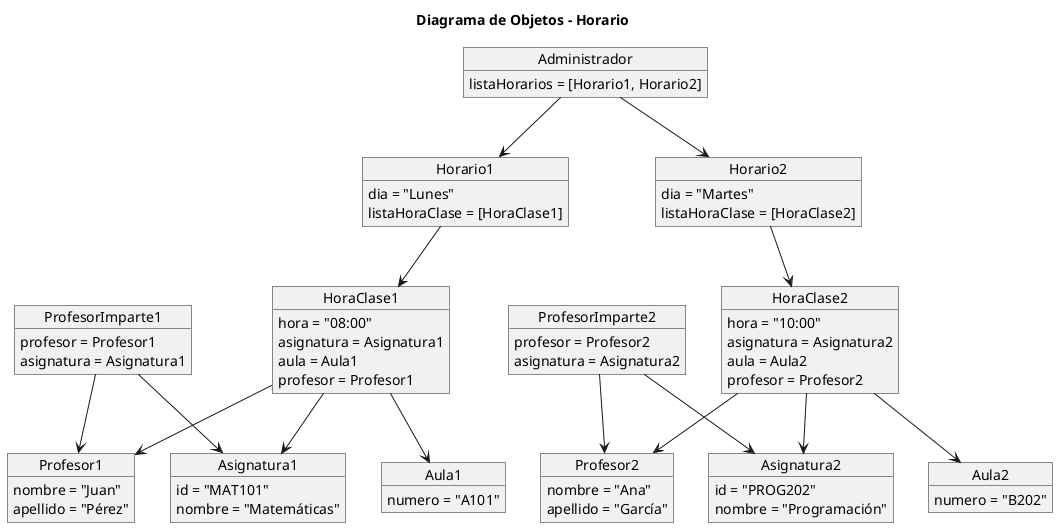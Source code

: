 @startuml
title Diagrama de Objetos - Horario

object Administrador {
  listaHorarios = [Horario1, Horario2]
}

object Profesor1 {
  nombre = "Juan"
  apellido = "Pérez"
}

object Profesor2 {
  nombre = "Ana"
  apellido = "García"
}

object Asignatura1 {
  id = "MAT101"
  nombre = "Matemáticas"
}

object Asignatura2 {
  id = "PROG202"
  nombre = "Programación"
}

object Aula1 {
  numero = "A101"
}

object Aula2 {
  numero = "B202"
}

object Horario1 {
  dia = "Lunes"
  listaHoraClase = [HoraClase1]
}

object Horario2 {
  dia = "Martes"
  listaHoraClase = [HoraClase2]
}

object HoraClase1 {
  hora = "08:00"
  asignatura = Asignatura1
  aula = Aula1
  profesor = Profesor1
}

object HoraClase2 {
  hora = "10:00"
  asignatura = Asignatura2
  aula = Aula2
  profesor = Profesor2
}

object ProfesorImparte1 {
  profesor = Profesor1
  asignatura = Asignatura1
}

object ProfesorImparte2 {
  profesor = Profesor2
  asignatura = Asignatura2
}

Administrador --> Horario1
Administrador --> Horario2

Horario1 --> HoraClase1
Horario2 --> HoraClase2

HoraClase1 --> Asignatura1
HoraClase1 --> Aula1
HoraClase1 --> Profesor1

HoraClase2 --> Asignatura2
HoraClase2 --> Aula2
HoraClase2 --> Profesor2

ProfesorImparte1 --> Profesor1
ProfesorImparte1 --> Asignatura1

ProfesorImparte2 --> Profesor2
ProfesorImparte2 --> Asignatura2
@enduml
